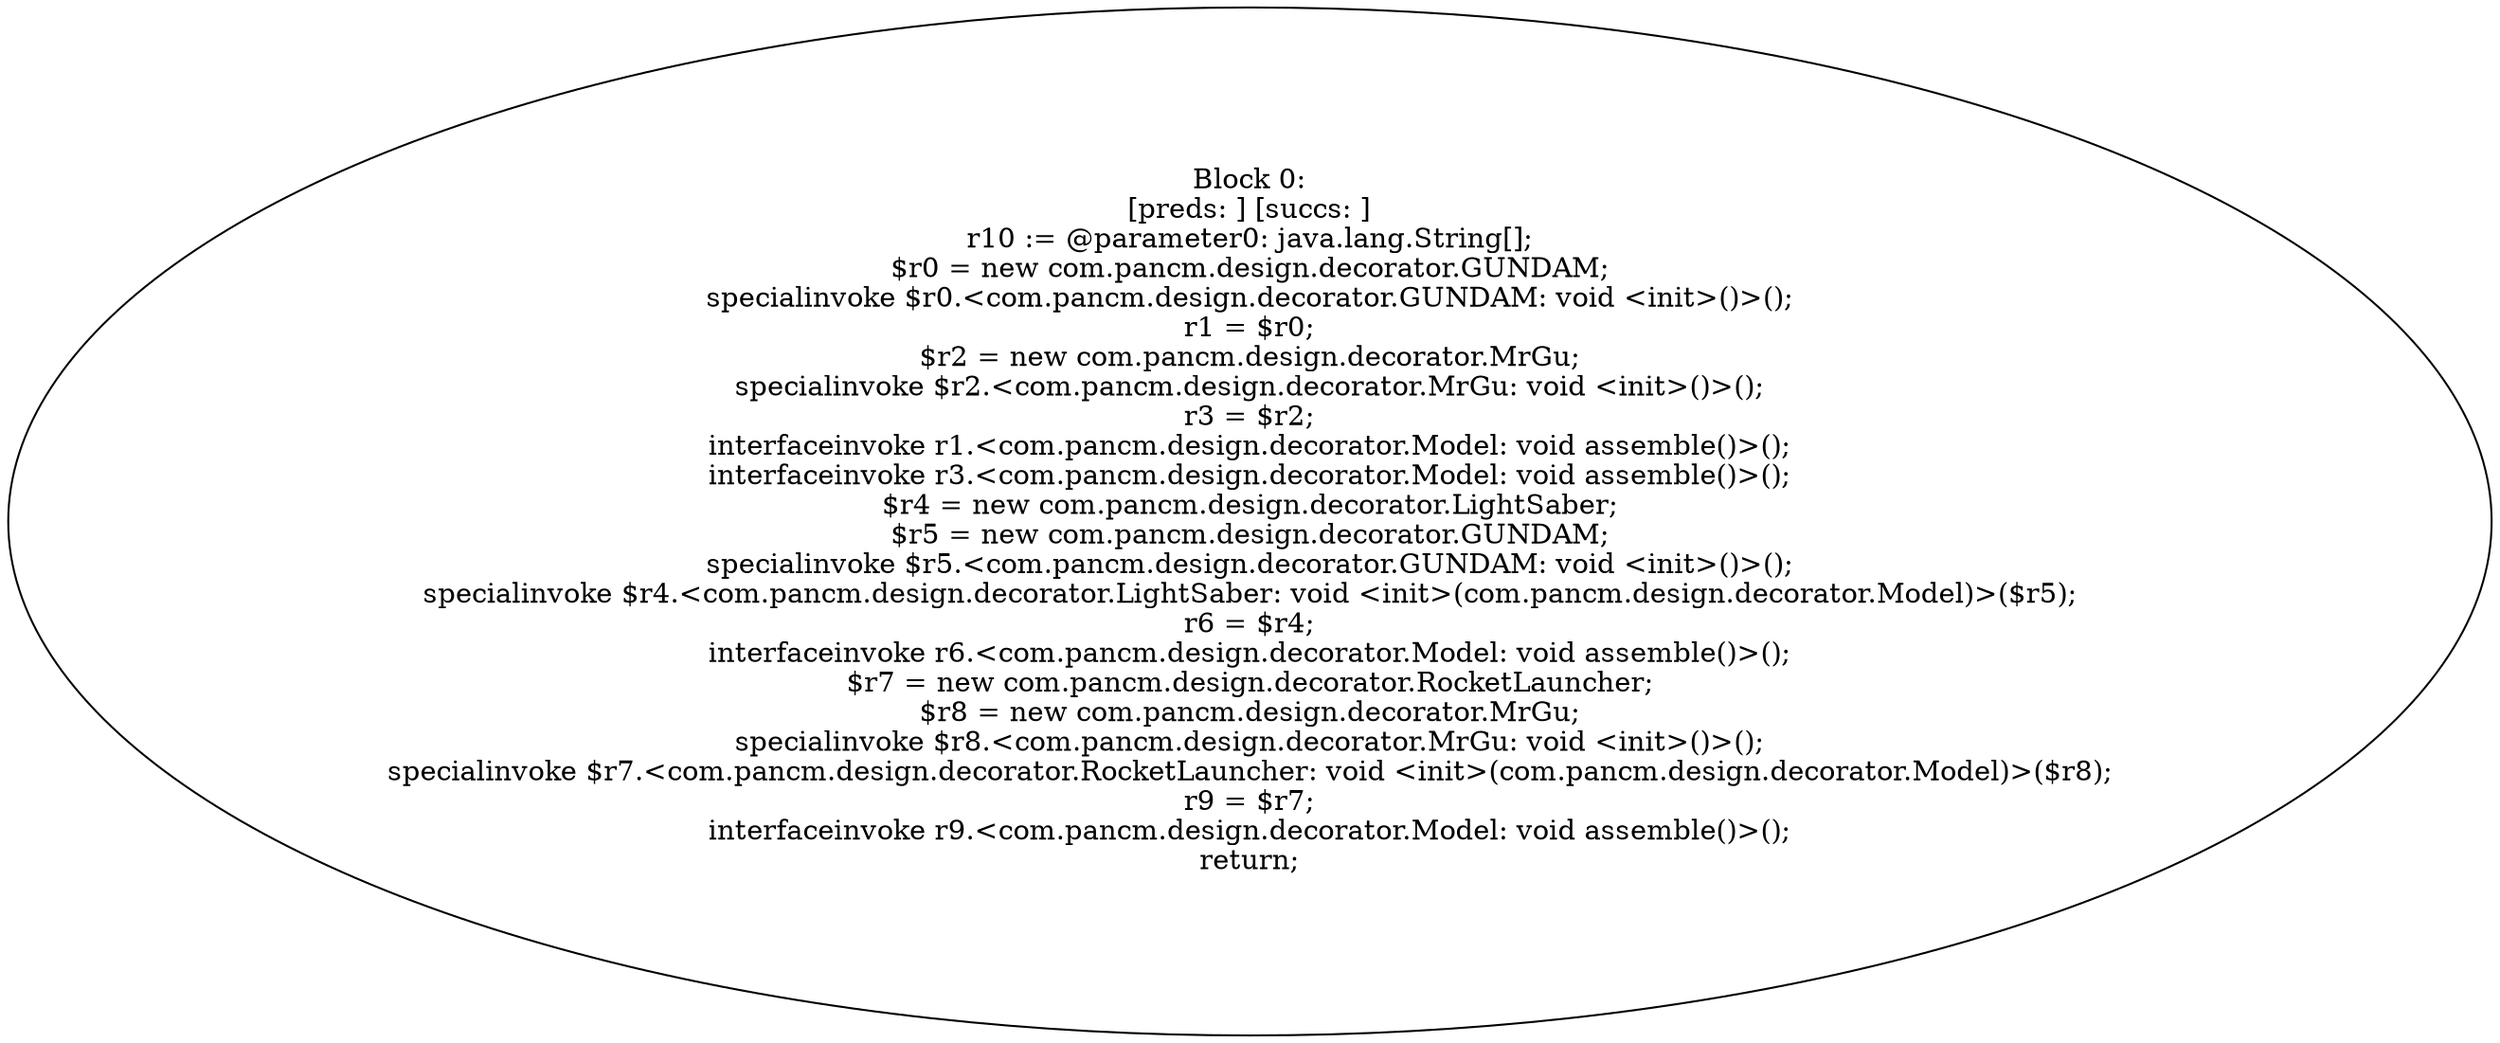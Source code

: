 digraph "unitGraph" {
    "Block 0:
[preds: ] [succs: ]
r10 := @parameter0: java.lang.String[];
$r0 = new com.pancm.design.decorator.GUNDAM;
specialinvoke $r0.<com.pancm.design.decorator.GUNDAM: void <init>()>();
r1 = $r0;
$r2 = new com.pancm.design.decorator.MrGu;
specialinvoke $r2.<com.pancm.design.decorator.MrGu: void <init>()>();
r3 = $r2;
interfaceinvoke r1.<com.pancm.design.decorator.Model: void assemble()>();
interfaceinvoke r3.<com.pancm.design.decorator.Model: void assemble()>();
$r4 = new com.pancm.design.decorator.LightSaber;
$r5 = new com.pancm.design.decorator.GUNDAM;
specialinvoke $r5.<com.pancm.design.decorator.GUNDAM: void <init>()>();
specialinvoke $r4.<com.pancm.design.decorator.LightSaber: void <init>(com.pancm.design.decorator.Model)>($r5);
r6 = $r4;
interfaceinvoke r6.<com.pancm.design.decorator.Model: void assemble()>();
$r7 = new com.pancm.design.decorator.RocketLauncher;
$r8 = new com.pancm.design.decorator.MrGu;
specialinvoke $r8.<com.pancm.design.decorator.MrGu: void <init>()>();
specialinvoke $r7.<com.pancm.design.decorator.RocketLauncher: void <init>(com.pancm.design.decorator.Model)>($r8);
r9 = $r7;
interfaceinvoke r9.<com.pancm.design.decorator.Model: void assemble()>();
return;
"
}
